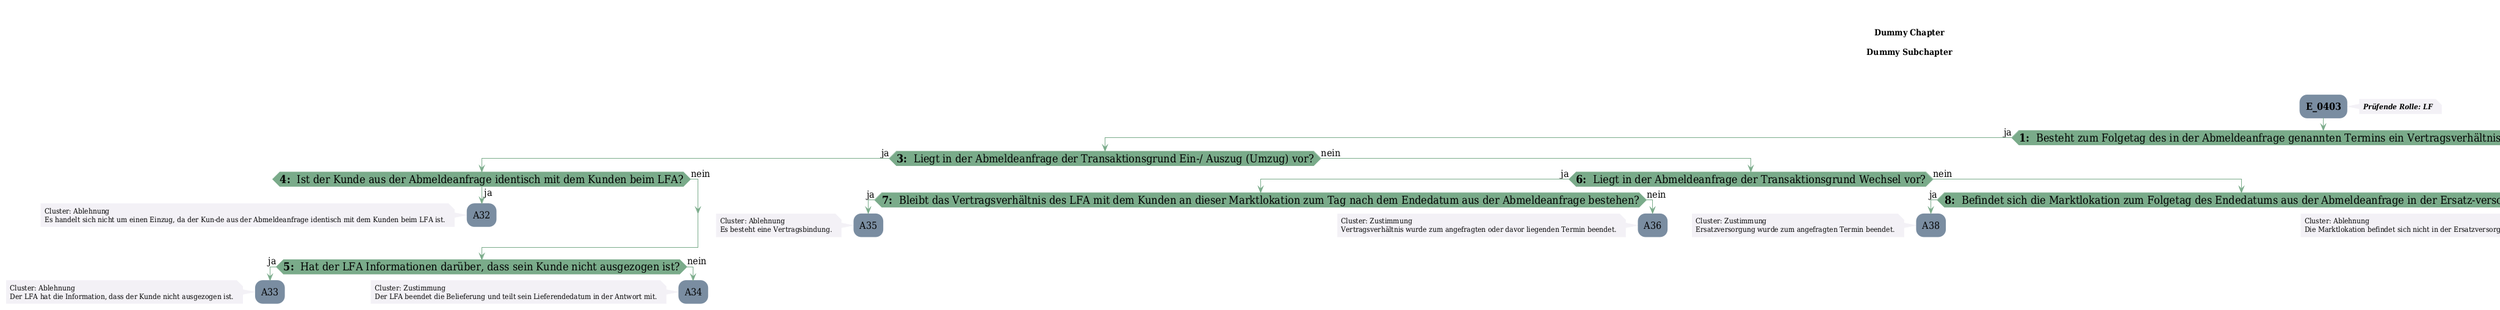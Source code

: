 @startuml
skinparam Shadowing false
skinparam NoteBorderColor #f3f1f6
skinparam NoteBackgroundColor #f3f1f6
skinparam NoteFontSize 12
skinparam ActivityBorderColor none
skinparam ActivityBackgroundColor #7a8da1
skinparam ActivityFontSize 16
skinparam ArrowColor #7aab8a
skinparam ArrowFontSize 16
skinparam ActivityDiamondBackgroundColor #7aab8a
skinparam ActivityDiamondBorderColor #7aab8a
skinparam ActivityDiamondFontSize 18
skinparam defaultFontName DejaVu Serif Condensed
skinparam ActivityEndColor #669580

header
<b>FV2210
2022-12-12
endheader

title
Dummy Chapter

Dummy Subchapter



end title
:<b>E_0403</b>;
note right
<b><i>Prüfende Rolle: LF
end note

if (<b>1: </b> Besteht zum Folgetag des in der Abmeldeanfrage genannten Termins ein Vertragsverhältnis für diese Marktlokation?) then (ja)
    if (<b>3: </b> Liegt in der Abmeldeanfrage der Transaktionsgrund Ein-/ Auszug (Umzug&#41; vor?) then (ja)
        if (<b>4: </b> Ist der Kunde aus der Abmeldeanfrage identisch mit dem Kunden beim LFA?) then (ja)
            :A32;
            note left
                Cluster: Ablehnung
                Es handelt sich nicht um einen Einzug, da der Kun-de aus der Abmeldeanfrage identisch mit dem Kunden beim LFA ist.
            endnote
            kill;
        else (nein)
        endif
        if (<b>5: </b> Hat der LFA Informationen darüber, dass sein Kunde nicht ausgezogen ist?) then (ja)
            :A33;
            note left
                Cluster: Ablehnung
                Der LFA hat die Information, dass der Kunde nicht ausgezogen ist.
            endnote
            kill;
        else (nein)
            :A34;
            note left
                Cluster: Zustimmung 
                Der LFA beendet die Belieferung und teilt sein Lieferendedatum in der Antwort mit.
            endnote
            kill;
        endif
    else (nein)
        if (<b>6: </b> Liegt in der Abmeldeanfrage der Transaktionsgrund Wechsel vor?) then (ja)
            if (<b>7: </b> Bleibt das Vertragsverhältnis des LFA mit dem Kunden an dieser Marktlokation zum Tag nach dem Endedatum aus der Abmeldeanfrage bestehen?) then (ja)
                :A35;
                note left
                    Cluster: Ablehnung
                    Es besteht eine Vertragsbindung.
                endnote
                kill;
            else (nein)
                :A36;
                note left
                    Cluster: Zustimmung
                    Vertragsverhältnis wurde zum angefragten oder davor liegenden Termin beendet.
                endnote
                kill;
            endif
        else (nein)
            if (<b>8: </b> Befindet sich die Marktlokation zum Folgetag des Endedatums aus der Abmeldeanfrage in der Ersatz-versorgung?) then (ja)
                :A38;
                note left
                    Cluster: Zustimmung
                    Ersatzversorgung wurde zum angefragten Termin beendet.
                endnote
                kill;
            else (nein)
                :A37;
                note left
                    Cluster: Ablehnung
                    Die Marktlokation befindet sich nicht in der Ersatzversorgung.
                endnote
                kill;
            endif
        endif
    endif
else (nein)
    if (<b>2: </b> Liegt dem LFA bereits eine bestätigte Netzabmeldung vor?) then (ja)
        :A30;
        note left
            Cluster: Ablehnung
            Die Belieferung wurde zu dem angefragten Ter-min aus der Abmeldeanfrage bereits beendet und eine Abmeldung von dem LFA bereits versendet, die durch den NB bereits bestätigt wurde.
        endnote
        kill;
    else (nein)
        :A31;
        note left
            Cluster: Zustimmung
            Zustimmung der Abmeldeanfrage zum in der bereits versendeten Abmeldung (welche noch nicht beantwortet wurde&#41; genannten Termin.
        endnote
        kill;
    endif
endif

@enduml

